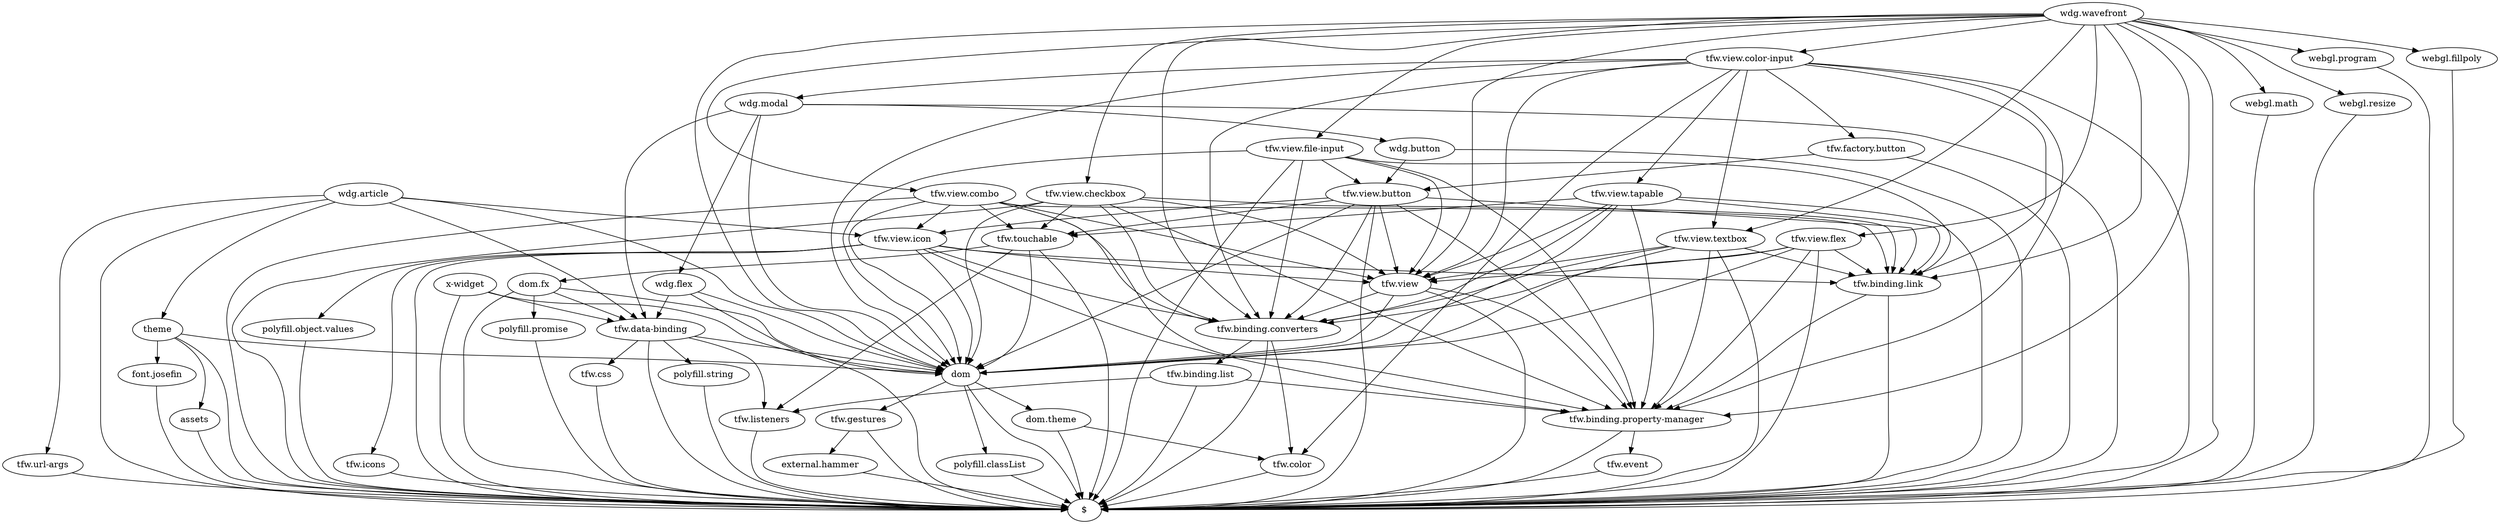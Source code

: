 digraph dependencies {
    "assets" -> "$"
    "wdg.article" -> "$"

    "wdg.article" -> "theme"

    "wdg.article" -> "dom"

    "wdg.article" -> "tfw.data-binding"

    "wdg.article" -> "tfw.view.icon"

    "wdg.article" -> "tfw.url-args"
    "tfw.url-args" -> "$"
    "tfw.view.icon" -> "$"

    "tfw.view.icon" -> "polyfill.object.values"

    "tfw.view.icon" -> "dom"

    "tfw.view.icon" -> "tfw.icons"

    "tfw.view.icon" -> "tfw.binding.property-manager"

    "tfw.view.icon" -> "tfw.view"

    "tfw.view.icon" -> "tfw.binding.link"

    "tfw.view.icon" -> "tfw.binding.converters"
    "tfw.binding.converters" -> "$"

    "tfw.binding.converters" -> "tfw.binding.list"

    "tfw.binding.converters" -> "tfw.color"
    "tfw.color" -> "$"
    "tfw.binding.list" -> "$"

    "tfw.binding.list" -> "tfw.binding.property-manager"

    "tfw.binding.list" -> "tfw.listeners"
    "tfw.listeners" -> "$"
    "tfw.binding.property-manager" -> "$"

    "tfw.binding.property-manager" -> "tfw.event"
    "tfw.event" -> "$"
    "tfw.binding.link" -> "$"

    "tfw.binding.link" -> "tfw.binding.property-manager"
    "tfw.view" -> "$"

    "tfw.view" -> "dom"

    "tfw.view" -> "tfw.binding.property-manager"

    "tfw.view" -> "tfw.binding.converters"
    "dom" -> "$"

    "dom" -> "polyfill.classList"

    "dom" -> "dom.theme"

    "dom" -> "tfw.gestures"
    "tfw.gestures" -> "$"

    "tfw.gestures" -> "external.hammer"
    "external.hammer" -> "$"
    "dom.theme" -> "$"

    "dom.theme" -> "tfw.color"
    "polyfill.classList" -> "$"
    "tfw.icons" -> "$"
    "polyfill.object.values" -> "$"
    "tfw.data-binding" -> "$"

    "tfw.data-binding" -> "polyfill.string"

    "tfw.data-binding" -> "dom"

    "tfw.data-binding" -> "tfw.css"

    "tfw.data-binding" -> "tfw.listeners"
    "tfw.css" -> "$"
    "polyfill.string" -> "$"
    "theme" -> "$"

    "theme" -> "assets"

    "theme" -> "font.josefin"

    "theme" -> "dom"
    "font.josefin" -> "$"
    "x-widget" -> "$"

    "x-widget" -> "dom"

    "x-widget" -> "tfw.data-binding"
    "wdg.wavefront" -> "$"

    "wdg.wavefront" -> "dom"

    "wdg.wavefront" -> "webgl.math"

    "wdg.wavefront" -> "webgl.resize"

    "wdg.wavefront" -> "webgl.program"

    "wdg.wavefront" -> "webgl.fillpoly"

    "wdg.wavefront" -> "tfw.binding.property-manager"

    "wdg.wavefront" -> "tfw.view"

    "wdg.wavefront" -> "tfw.binding.link"

    "wdg.wavefront" -> "tfw.binding.converters"

    "wdg.wavefront" -> "tfw.view.flex"

    "wdg.wavefront" -> "tfw.view.combo"

    "wdg.wavefront" -> "tfw.view.textbox"

    "wdg.wavefront" -> "tfw.view.checkbox"

    "wdg.wavefront" -> "tfw.view.file-input"

    "wdg.wavefront" -> "tfw.view.color-input"
    "tfw.view.color-input" -> "$"

    "tfw.view.color-input" -> "dom"

    "tfw.view.color-input" -> "tfw.binding.property-manager"

    "tfw.view.color-input" -> "tfw.color"

    "tfw.view.color-input" -> "wdg.modal"

    "tfw.view.color-input" -> "tfw.view.tapable"

    "tfw.view.color-input" -> "tfw.view.textbox"

    "tfw.view.color-input" -> "tfw.factory.button"

    "tfw.view.color-input" -> "tfw.view"

    "tfw.view.color-input" -> "tfw.binding.link"

    "tfw.view.color-input" -> "tfw.binding.converters"
    "tfw.factory.button" -> "$"

    "tfw.factory.button" -> "tfw.view.button"
    "tfw.view.button" -> "$"

    "tfw.view.button" -> "dom"

    "tfw.view.button" -> "tfw.binding.property-manager"

    "tfw.view.button" -> "tfw.touchable"

    "tfw.view.button" -> "tfw.view"

    "tfw.view.button" -> "tfw.binding.link"

    "tfw.view.button" -> "tfw.binding.converters"

    "tfw.view.button" -> "tfw.view.icon"
    "tfw.touchable" -> "$"

    "tfw.touchable" -> "dom"

    "tfw.touchable" -> "dom.fx"

    "tfw.touchable" -> "tfw.listeners"
    "dom.fx" -> "$"

    "dom.fx" -> "polyfill.promise"

    "dom.fx" -> "dom"

    "dom.fx" -> "tfw.data-binding"
    "polyfill.promise" -> "$"
    "tfw.view.textbox" -> "$"

    "tfw.view.textbox" -> "dom"

    "tfw.view.textbox" -> "tfw.binding.property-manager"

    "tfw.view.textbox" -> "tfw.view"

    "tfw.view.textbox" -> "tfw.binding.link"

    "tfw.view.textbox" -> "tfw.binding.converters"
    "tfw.view.tapable" -> "$"

    "tfw.view.tapable" -> "dom"

    "tfw.view.tapable" -> "tfw.binding.property-manager"

    "tfw.view.tapable" -> "tfw.touchable"

    "tfw.view.tapable" -> "tfw.view"

    "tfw.view.tapable" -> "tfw.binding.link"

    "tfw.view.tapable" -> "tfw.binding.converters"
    "wdg.modal" -> "$"

    "wdg.modal" -> "dom"

    "wdg.modal" -> "tfw.data-binding"

    "wdg.modal" -> "wdg.flex"

    "wdg.modal" -> "wdg.button"
    "wdg.button" -> "$"

    "wdg.button" -> "tfw.view.button"
    "wdg.flex" -> "$"

    "wdg.flex" -> "dom"

    "wdg.flex" -> "tfw.data-binding"
    "tfw.view.file-input" -> "$"

    "tfw.view.file-input" -> "dom"

    "tfw.view.file-input" -> "tfw.binding.property-manager"

    "tfw.view.file-input" -> "tfw.view"

    "tfw.view.file-input" -> "tfw.binding.link"

    "tfw.view.file-input" -> "tfw.binding.converters"

    "tfw.view.file-input" -> "tfw.view.button"
    "tfw.view.checkbox" -> "$"

    "tfw.view.checkbox" -> "tfw.binding.property-manager"

    "tfw.view.checkbox" -> "tfw.touchable"

    "tfw.view.checkbox" -> "dom"

    "tfw.view.checkbox" -> "tfw.view"

    "tfw.view.checkbox" -> "tfw.binding.link"

    "tfw.view.checkbox" -> "tfw.binding.converters"
    "tfw.view.combo" -> "$"

    "tfw.view.combo" -> "dom"

    "tfw.view.combo" -> "tfw.binding.property-manager"

    "tfw.view.combo" -> "tfw.touchable"

    "tfw.view.combo" -> "tfw.view"

    "tfw.view.combo" -> "tfw.binding.link"

    "tfw.view.combo" -> "tfw.binding.converters"

    "tfw.view.combo" -> "tfw.view.icon"
    "tfw.view.flex" -> "$"

    "tfw.view.flex" -> "dom"

    "tfw.view.flex" -> "tfw.binding.property-manager"

    "tfw.view.flex" -> "tfw.view"

    "tfw.view.flex" -> "tfw.binding.link"

    "tfw.view.flex" -> "tfw.binding.converters"
    "webgl.fillpoly" -> "$"
    "webgl.program" -> "$"
    "webgl.resize" -> "$"
    "webgl.math" -> "$"

}